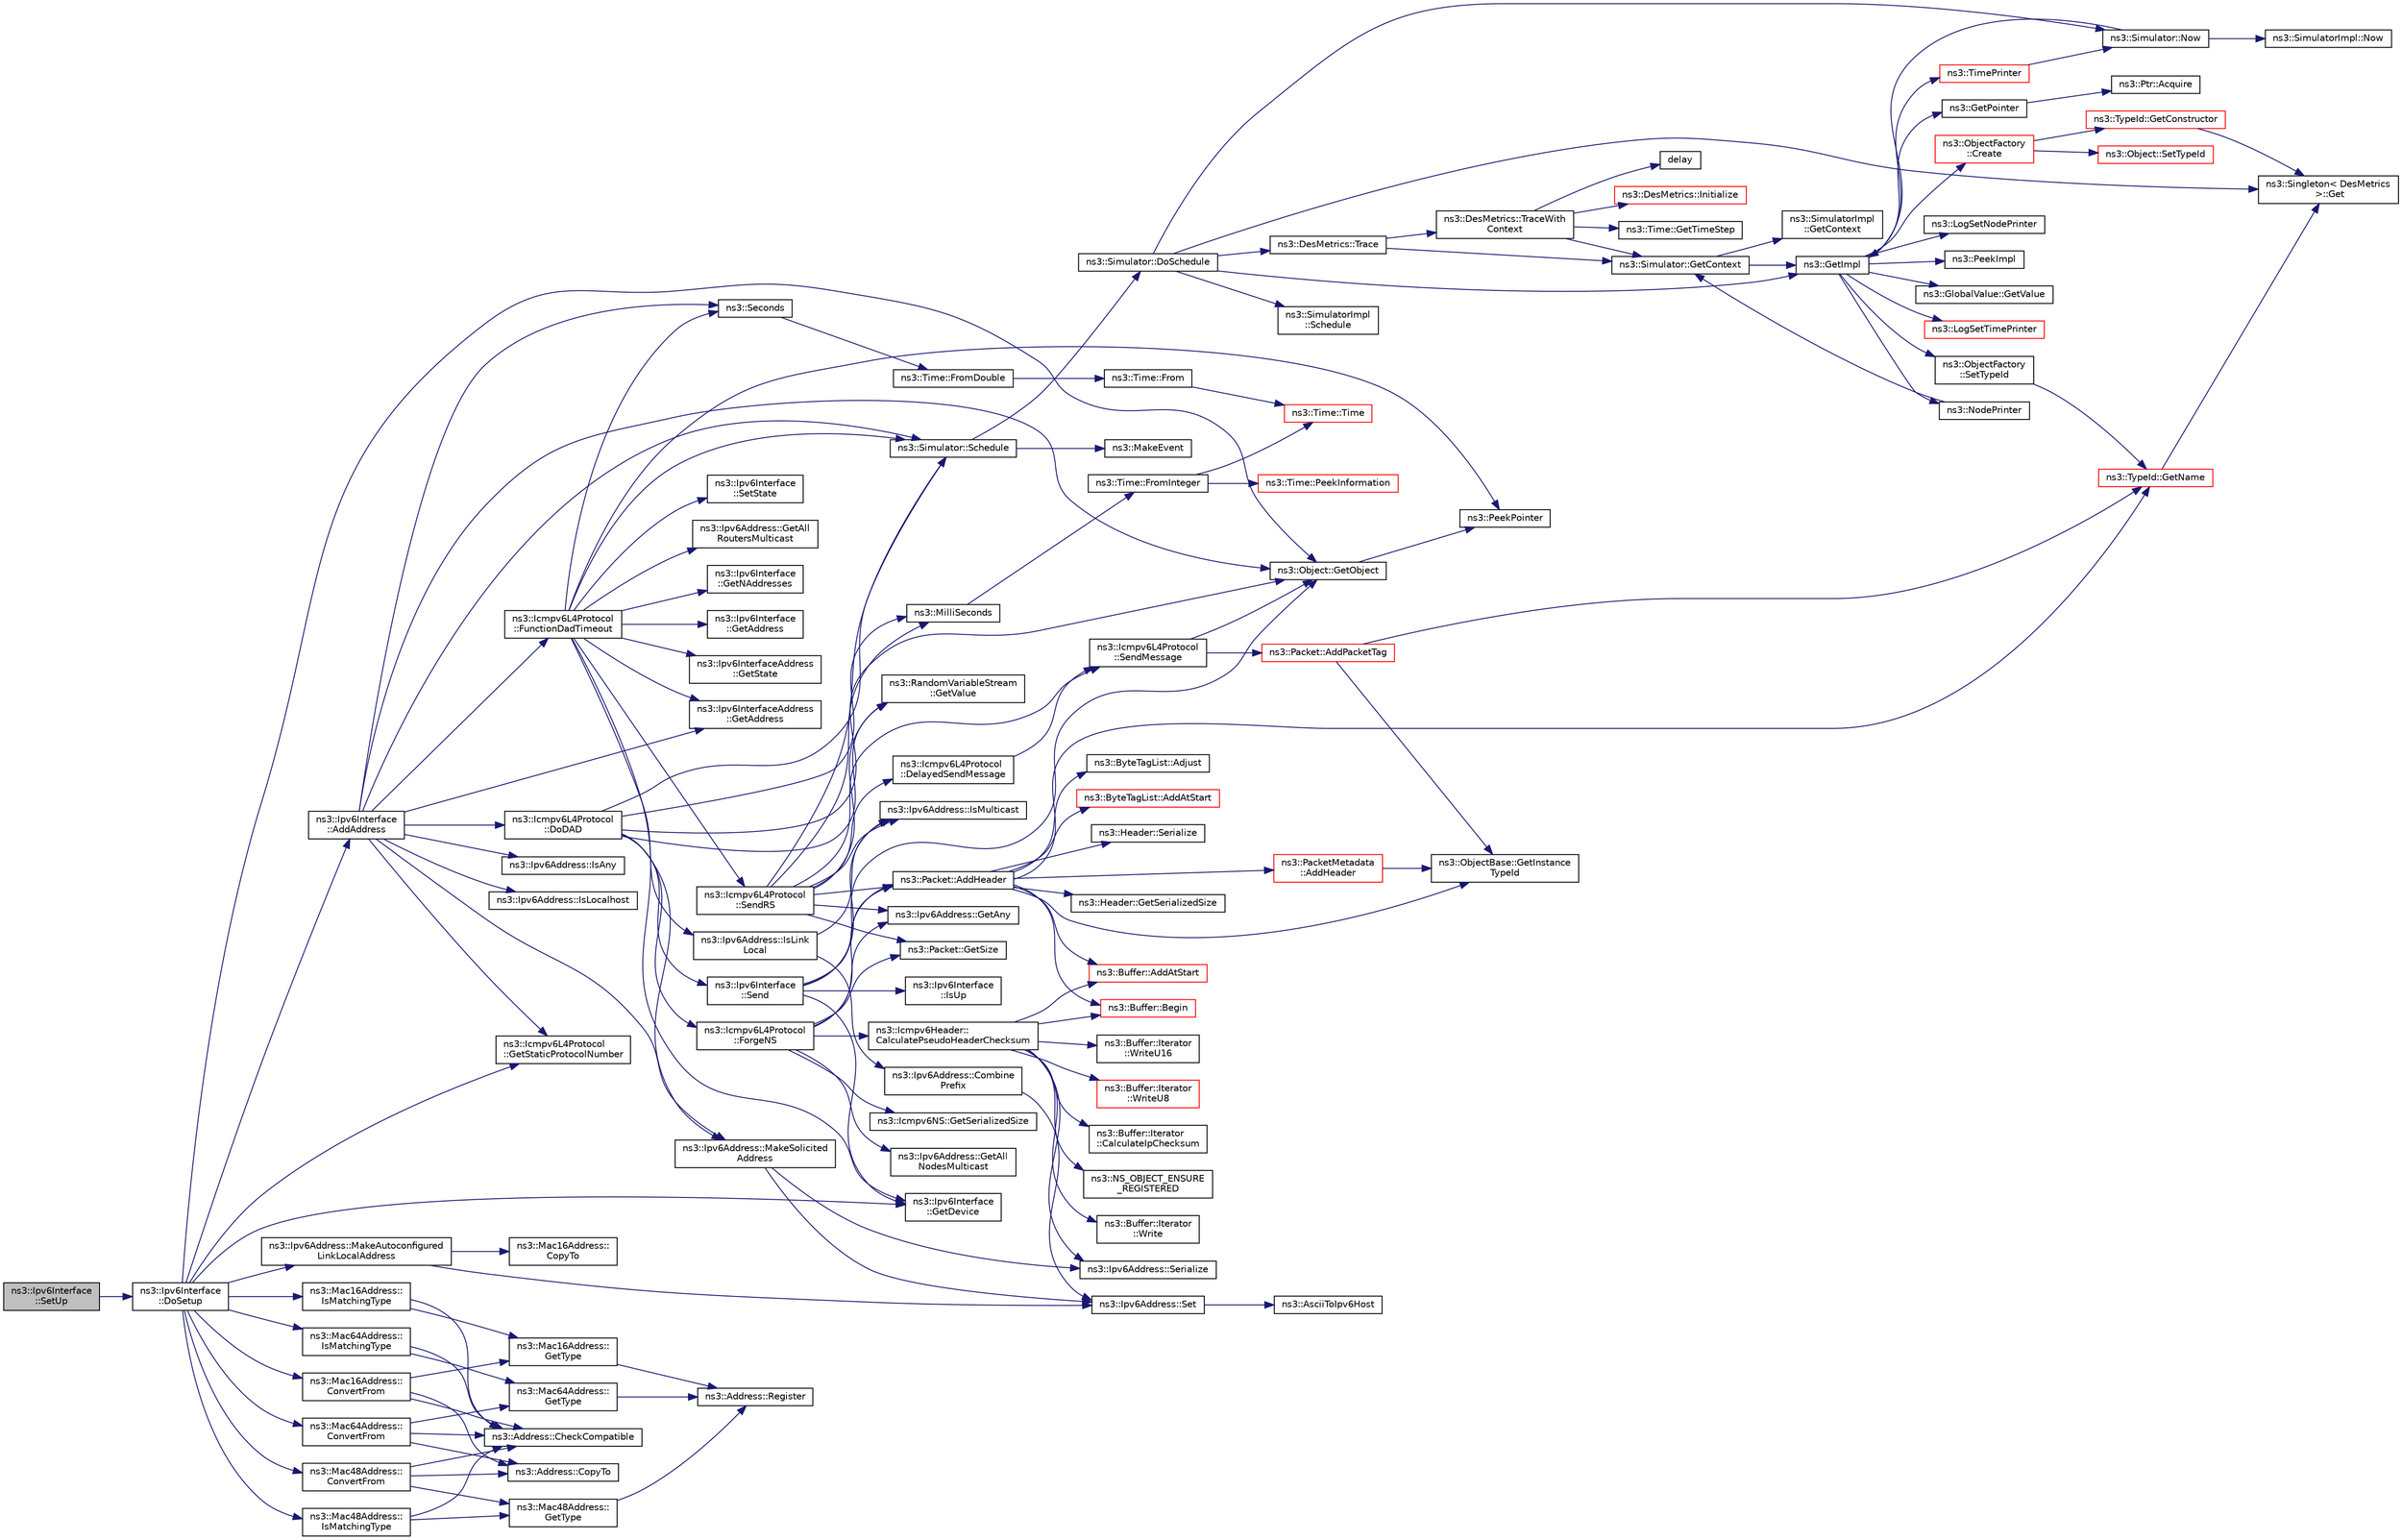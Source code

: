 digraph "ns3::Ipv6Interface::SetUp"
{
  edge [fontname="Helvetica",fontsize="10",labelfontname="Helvetica",labelfontsize="10"];
  node [fontname="Helvetica",fontsize="10",shape=record];
  rankdir="LR";
  Node1 [label="ns3::Ipv6Interface\l::SetUp",height=0.2,width=0.4,color="black", fillcolor="grey75", style="filled", fontcolor="black"];
  Node1 -> Node2 [color="midnightblue",fontsize="10",style="solid"];
  Node2 [label="ns3::Ipv6Interface\l::DoSetup",height=0.2,width=0.4,color="black", fillcolor="white", style="filled",URL="$de/d70/classns3_1_1Ipv6Interface.html#a394066472c703fcf39d17f1bfcc9191e",tooltip="Initialize interface. "];
  Node2 -> Node3 [color="midnightblue",fontsize="10",style="solid"];
  Node3 [label="ns3::Ipv6Interface\l::GetDevice",height=0.2,width=0.4,color="black", fillcolor="white", style="filled",URL="$de/d70/classns3_1_1Ipv6Interface.html#a31e06ee5ec327437ab37dddab3c85807",tooltip="Get the NetDevice. "];
  Node2 -> Node4 [color="midnightblue",fontsize="10",style="solid"];
  Node4 [label="ns3::Mac64Address::\lIsMatchingType",height=0.2,width=0.4,color="black", fillcolor="white", style="filled",URL="$d7/d9c/classns3_1_1Mac64Address.html#a50014d1350f72b89857f0262be927073"];
  Node4 -> Node5 [color="midnightblue",fontsize="10",style="solid"];
  Node5 [label="ns3::Address::CheckCompatible",height=0.2,width=0.4,color="black", fillcolor="white", style="filled",URL="$d2/d5f/classns3_1_1Address.html#a38688466338cf075e21fe45f7207c51f"];
  Node4 -> Node6 [color="midnightblue",fontsize="10",style="solid"];
  Node6 [label="ns3::Mac64Address::\lGetType",height=0.2,width=0.4,color="black", fillcolor="white", style="filled",URL="$d7/d9c/classns3_1_1Mac64Address.html#aa84ce4d8d0d5b5454778b54757abfaa3",tooltip="Return the Type of address. "];
  Node6 -> Node7 [color="midnightblue",fontsize="10",style="solid"];
  Node7 [label="ns3::Address::Register",height=0.2,width=0.4,color="black", fillcolor="white", style="filled",URL="$d2/d5f/classns3_1_1Address.html#a75d239c79bb3c39d64a8db4f2d3d9b20"];
  Node2 -> Node8 [color="midnightblue",fontsize="10",style="solid"];
  Node8 [label="ns3::Ipv6Address::MakeAutoconfigured\lLinkLocalAddress",height=0.2,width=0.4,color="black", fillcolor="white", style="filled",URL="$d5/de6/classns3_1_1Ipv6Address.html#af57fd659aa3c06013ce1b75fb97f9fc5",tooltip="Make the autoconfigured link-local IPv6 address with Mac16Address. "];
  Node8 -> Node9 [color="midnightblue",fontsize="10",style="solid"];
  Node9 [label="ns3::Mac16Address::\lCopyTo",height=0.2,width=0.4,color="black", fillcolor="white", style="filled",URL="$d9/d35/classns3_1_1Mac16Address.html#a56494cead46ca8b9fcb5b716e1416180"];
  Node8 -> Node10 [color="midnightblue",fontsize="10",style="solid"];
  Node10 [label="ns3::Ipv6Address::Set",height=0.2,width=0.4,color="black", fillcolor="white", style="filled",URL="$d5/de6/classns3_1_1Ipv6Address.html#aa5566a72cd0db41ef149a444977b6d7f",tooltip="Sets an Ipv6Address by parsing the input C-string. "];
  Node10 -> Node11 [color="midnightblue",fontsize="10",style="solid"];
  Node11 [label="ns3::AsciiToIpv6Host",height=0.2,width=0.4,color="black", fillcolor="white", style="filled",URL="$d7/d2e/namespacens3.html#aba8266b47e04689cbaa4d1c34e68fedf",tooltip="Convert an IPv6 C-string into a 128-bit representation. "];
  Node2 -> Node12 [color="midnightblue",fontsize="10",style="solid"];
  Node12 [label="ns3::Mac64Address::\lConvertFrom",height=0.2,width=0.4,color="black", fillcolor="white", style="filled",URL="$d7/d9c/classns3_1_1Mac64Address.html#a9d73aef28cf6b6edf423b418ce014b10"];
  Node12 -> Node5 [color="midnightblue",fontsize="10",style="solid"];
  Node12 -> Node6 [color="midnightblue",fontsize="10",style="solid"];
  Node12 -> Node13 [color="midnightblue",fontsize="10",style="solid"];
  Node13 [label="ns3::Address::CopyTo",height=0.2,width=0.4,color="black", fillcolor="white", style="filled",URL="$d2/d5f/classns3_1_1Address.html#a6d2f5089f145dc5ce1e20abc263d511d",tooltip="Copy the address bytes into a buffer. "];
  Node2 -> Node14 [color="midnightblue",fontsize="10",style="solid"];
  Node14 [label="ns3::Ipv6Interface\l::AddAddress",height=0.2,width=0.4,color="black", fillcolor="white", style="filled",URL="$de/d70/classns3_1_1Ipv6Interface.html#a8faa5a72b30720eb01f9fc1d1113ad19",tooltip="Add an IPv6 address. "];
  Node14 -> Node15 [color="midnightblue",fontsize="10",style="solid"];
  Node15 [label="ns3::Ipv6InterfaceAddress\l::GetAddress",height=0.2,width=0.4,color="black", fillcolor="white", style="filled",URL="$dc/d62/classns3_1_1Ipv6InterfaceAddress.html#a80d4caacff72bddc3045a5929519e107",tooltip="Get the IPv6 address. "];
  Node14 -> Node16 [color="midnightblue",fontsize="10",style="solid"];
  Node16 [label="ns3::Ipv6Address::IsAny",height=0.2,width=0.4,color="black", fillcolor="white", style="filled",URL="$d5/de6/classns3_1_1Ipv6Address.html#a6f15ff7a41a6ae2171cdeda2a53179b8",tooltip="If the IPv6 address is the \"Any\" address. "];
  Node14 -> Node17 [color="midnightblue",fontsize="10",style="solid"];
  Node17 [label="ns3::Ipv6Address::MakeSolicited\lAddress",height=0.2,width=0.4,color="black", fillcolor="white", style="filled",URL="$d5/de6/classns3_1_1Ipv6Address.html#a1f6831d89cb902b8af5c73baaab97832",tooltip="Make the solicited IPv6 address. "];
  Node17 -> Node18 [color="midnightblue",fontsize="10",style="solid"];
  Node18 [label="ns3::Ipv6Address::Serialize",height=0.2,width=0.4,color="black", fillcolor="white", style="filled",URL="$d5/de6/classns3_1_1Ipv6Address.html#adf5b453892de2893a371380ab299db88",tooltip="Serialize this address to a 16-byte buffer. "];
  Node17 -> Node10 [color="midnightblue",fontsize="10",style="solid"];
  Node14 -> Node19 [color="midnightblue",fontsize="10",style="solid"];
  Node19 [label="ns3::Ipv6Address::IsLocalhost",height=0.2,width=0.4,color="black", fillcolor="white", style="filled",URL="$d5/de6/classns3_1_1Ipv6Address.html#a73db75839a77d0ef0ec0770fb4dc06cd",tooltip="If the IPv6 address is localhost (::1). "];
  Node14 -> Node20 [color="midnightblue",fontsize="10",style="solid"];
  Node20 [label="ns3::Object::GetObject",height=0.2,width=0.4,color="black", fillcolor="white", style="filled",URL="$d9/d77/classns3_1_1Object.html#a13e18c00017096c8381eb651d5bd0783"];
  Node20 -> Node21 [color="midnightblue",fontsize="10",style="solid"];
  Node21 [label="ns3::PeekPointer",height=0.2,width=0.4,color="black", fillcolor="white", style="filled",URL="$d7/d2e/namespacens3.html#af2a7557fe9afdd98d8f6f8f6e412cf5a"];
  Node14 -> Node22 [color="midnightblue",fontsize="10",style="solid"];
  Node22 [label="ns3::Icmpv6L4Protocol\l::GetStaticProtocolNumber",height=0.2,width=0.4,color="black", fillcolor="white", style="filled",URL="$d7/d1d/classns3_1_1Icmpv6L4Protocol.html#af845269e6c3f4509a4e287195c965afc",tooltip="Get ICMPv6 protocol number. "];
  Node14 -> Node23 [color="midnightblue",fontsize="10",style="solid"];
  Node23 [label="ns3::Simulator::Schedule",height=0.2,width=0.4,color="black", fillcolor="white", style="filled",URL="$d7/deb/classns3_1_1Simulator.html#a671882c894a08af4a5e91181bf1eec13"];
  Node23 -> Node24 [color="midnightblue",fontsize="10",style="solid"];
  Node24 [label="ns3::Simulator::DoSchedule",height=0.2,width=0.4,color="black", fillcolor="white", style="filled",URL="$d7/deb/classns3_1_1Simulator.html#a47af23973938819bdc89cb2807e09ed5"];
  Node24 -> Node25 [color="midnightblue",fontsize="10",style="solid"];
  Node25 [label="ns3::Singleton\< DesMetrics\l \>::Get",height=0.2,width=0.4,color="black", fillcolor="white", style="filled",URL="$d8/d77/classns3_1_1Singleton.html#a80a2cd3c25a27ea72add7a9f7a141ffa"];
  Node24 -> Node26 [color="midnightblue",fontsize="10",style="solid"];
  Node26 [label="ns3::DesMetrics::Trace",height=0.2,width=0.4,color="black", fillcolor="white", style="filled",URL="$d5/d69/classns3_1_1DesMetrics.html#ab7c6c097412d0398affbc9f8d2643160"];
  Node26 -> Node27 [color="midnightblue",fontsize="10",style="solid"];
  Node27 [label="ns3::DesMetrics::TraceWith\lContext",height=0.2,width=0.4,color="black", fillcolor="white", style="filled",URL="$d5/d69/classns3_1_1DesMetrics.html#abc404d9eee92f4e8fd67f5d200490ed6"];
  Node27 -> Node28 [color="midnightblue",fontsize="10",style="solid"];
  Node28 [label="ns3::DesMetrics::Initialize",height=0.2,width=0.4,color="red", fillcolor="white", style="filled",URL="$d5/d69/classns3_1_1DesMetrics.html#a63bf3891d9fd2cf8c76b375b3db67756"];
  Node27 -> Node29 [color="midnightblue",fontsize="10",style="solid"];
  Node29 [label="ns3::Simulator::GetContext",height=0.2,width=0.4,color="black", fillcolor="white", style="filled",URL="$d7/deb/classns3_1_1Simulator.html#a8514b74ee2c42916b351b33c4a963bb0"];
  Node29 -> Node30 [color="midnightblue",fontsize="10",style="solid"];
  Node30 [label="ns3::GetImpl",height=0.2,width=0.4,color="black", fillcolor="white", style="filled",URL="$d4/d8b/group__simulator.html#ga42eb4eddad41528d4d99794a3dae3fd0",tooltip="Get the SimulatorImpl singleton. "];
  Node30 -> Node31 [color="midnightblue",fontsize="10",style="solid"];
  Node31 [label="ns3::PeekImpl",height=0.2,width=0.4,color="black", fillcolor="white", style="filled",URL="$d4/d8b/group__simulator.html#ga233c5c38de117e4e4a5a9cd168694792",tooltip="Get the static SimulatorImpl instance. "];
  Node30 -> Node32 [color="midnightblue",fontsize="10",style="solid"];
  Node32 [label="ns3::GlobalValue::GetValue",height=0.2,width=0.4,color="black", fillcolor="white", style="filled",URL="$dc/d02/classns3_1_1GlobalValue.html#aa33773cb952ba3c285a03ae2c4769b84"];
  Node30 -> Node33 [color="midnightblue",fontsize="10",style="solid"];
  Node33 [label="ns3::ObjectFactory\l::SetTypeId",height=0.2,width=0.4,color="black", fillcolor="white", style="filled",URL="$d5/d0d/classns3_1_1ObjectFactory.html#a77dcd099064038a1eb7a6b8251229ec3"];
  Node33 -> Node34 [color="midnightblue",fontsize="10",style="solid"];
  Node34 [label="ns3::TypeId::GetName",height=0.2,width=0.4,color="red", fillcolor="white", style="filled",URL="$d6/d11/classns3_1_1TypeId.html#aa3c41c79ae428b3cb396a9c6bb3ef314"];
  Node34 -> Node25 [color="midnightblue",fontsize="10",style="solid"];
  Node30 -> Node35 [color="midnightblue",fontsize="10",style="solid"];
  Node35 [label="ns3::GetPointer",height=0.2,width=0.4,color="black", fillcolor="white", style="filled",URL="$d7/d2e/namespacens3.html#ab4e173cdfd43d17c1a40d5348510a670"];
  Node35 -> Node36 [color="midnightblue",fontsize="10",style="solid"];
  Node36 [label="ns3::Ptr::Acquire",height=0.2,width=0.4,color="black", fillcolor="white", style="filled",URL="$dc/d90/classns3_1_1Ptr.html#a9579b15e8c42dcdff5869d9d987562fb"];
  Node30 -> Node37 [color="midnightblue",fontsize="10",style="solid"];
  Node37 [label="ns3::ObjectFactory\l::Create",height=0.2,width=0.4,color="red", fillcolor="white", style="filled",URL="$d5/d0d/classns3_1_1ObjectFactory.html#a18152e93f0a6fe184ed7300cb31e9896"];
  Node37 -> Node38 [color="midnightblue",fontsize="10",style="solid"];
  Node38 [label="ns3::TypeId::GetConstructor",height=0.2,width=0.4,color="red", fillcolor="white", style="filled",URL="$d6/d11/classns3_1_1TypeId.html#ad9b0bc71ee7593a1ff23ff8d53938e95"];
  Node38 -> Node25 [color="midnightblue",fontsize="10",style="solid"];
  Node37 -> Node39 [color="midnightblue",fontsize="10",style="solid"];
  Node39 [label="ns3::Object::SetTypeId",height=0.2,width=0.4,color="red", fillcolor="white", style="filled",URL="$d9/d77/classns3_1_1Object.html#a19b1ebd8ec8fe404845e665880a6c5ad"];
  Node30 -> Node40 [color="midnightblue",fontsize="10",style="solid"];
  Node40 [label="ns3::LogSetTimePrinter",height=0.2,width=0.4,color="red", fillcolor="white", style="filled",URL="$d7/d2e/namespacens3.html#acf6a1749b3febc5a6a5b2b8620138d80"];
  Node30 -> Node41 [color="midnightblue",fontsize="10",style="solid"];
  Node41 [label="ns3::TimePrinter",height=0.2,width=0.4,color="red", fillcolor="white", style="filled",URL="$d8/dff/group__logging.html#gaaad3642e8247a056cd83001d805b0812"];
  Node41 -> Node42 [color="midnightblue",fontsize="10",style="solid"];
  Node42 [label="ns3::Simulator::Now",height=0.2,width=0.4,color="black", fillcolor="white", style="filled",URL="$d7/deb/classns3_1_1Simulator.html#ac3178fa975b419f7875e7105be122800"];
  Node42 -> Node30 [color="midnightblue",fontsize="10",style="solid"];
  Node42 -> Node43 [color="midnightblue",fontsize="10",style="solid"];
  Node43 [label="ns3::SimulatorImpl::Now",height=0.2,width=0.4,color="black", fillcolor="white", style="filled",URL="$d2/d19/classns3_1_1SimulatorImpl.html#aa516c50060846adc6fd316e83ef0797c"];
  Node30 -> Node44 [color="midnightblue",fontsize="10",style="solid"];
  Node44 [label="ns3::LogSetNodePrinter",height=0.2,width=0.4,color="black", fillcolor="white", style="filled",URL="$d7/d2e/namespacens3.html#aa6e659ca357c8309352fa0f146793810"];
  Node30 -> Node45 [color="midnightblue",fontsize="10",style="solid"];
  Node45 [label="ns3::NodePrinter",height=0.2,width=0.4,color="black", fillcolor="white", style="filled",URL="$d8/dff/group__logging.html#gaaffbf70ff3766cd62b8bbd9b140d2a1b"];
  Node45 -> Node29 [color="midnightblue",fontsize="10",style="solid"];
  Node29 -> Node46 [color="midnightblue",fontsize="10",style="solid"];
  Node46 [label="ns3::SimulatorImpl\l::GetContext",height=0.2,width=0.4,color="black", fillcolor="white", style="filled",URL="$d2/d19/classns3_1_1SimulatorImpl.html#a8b66270c97766c0adb997e2535648557"];
  Node27 -> Node47 [color="midnightblue",fontsize="10",style="solid"];
  Node47 [label="ns3::Time::GetTimeStep",height=0.2,width=0.4,color="black", fillcolor="white", style="filled",URL="$dc/d04/classns3_1_1Time.html#a40a7025b73dac7d02f8a4e1e54eaa5b5"];
  Node27 -> Node48 [color="midnightblue",fontsize="10",style="solid"];
  Node48 [label="delay",height=0.2,width=0.4,color="black", fillcolor="white", style="filled",URL="$d8/d68/lte_2model_2fading-traces_2fading__trace__generator_8m.html#a7964e6aa8f61a9d28973c8267a606ad8"];
  Node26 -> Node29 [color="midnightblue",fontsize="10",style="solid"];
  Node24 -> Node42 [color="midnightblue",fontsize="10",style="solid"];
  Node24 -> Node30 [color="midnightblue",fontsize="10",style="solid"];
  Node24 -> Node49 [color="midnightblue",fontsize="10",style="solid"];
  Node49 [label="ns3::SimulatorImpl\l::Schedule",height=0.2,width=0.4,color="black", fillcolor="white", style="filled",URL="$d2/d19/classns3_1_1SimulatorImpl.html#a24eac97ca7dc0e64162e3596064cfb5c"];
  Node23 -> Node50 [color="midnightblue",fontsize="10",style="solid"];
  Node50 [label="ns3::MakeEvent",height=0.2,width=0.4,color="black", fillcolor="white", style="filled",URL="$d0/dac/group__makeeventfnptr.html#ga289a28a2497c18a9bd299e5e2014094b"];
  Node14 -> Node51 [color="midnightblue",fontsize="10",style="solid"];
  Node51 [label="ns3::Seconds",height=0.2,width=0.4,color="black", fillcolor="white", style="filled",URL="$d1/dec/group__timecivil.html#ga33c34b816f8ff6628e33d5c8e9713b9e"];
  Node51 -> Node52 [color="midnightblue",fontsize="10",style="solid"];
  Node52 [label="ns3::Time::FromDouble",height=0.2,width=0.4,color="black", fillcolor="white", style="filled",URL="$dc/d04/classns3_1_1Time.html#a60e845f4a74e62495b86356afe604cb4"];
  Node52 -> Node53 [color="midnightblue",fontsize="10",style="solid"];
  Node53 [label="ns3::Time::From",height=0.2,width=0.4,color="black", fillcolor="white", style="filled",URL="$dc/d04/classns3_1_1Time.html#a34e4acc13d0e08cc8cb9cd3b838b9baf"];
  Node53 -> Node54 [color="midnightblue",fontsize="10",style="solid"];
  Node54 [label="ns3::Time::Time",height=0.2,width=0.4,color="red", fillcolor="white", style="filled",URL="$dc/d04/classns3_1_1Time.html#a8a39dc1b8cbbd7fe6d940e492d1b925e"];
  Node14 -> Node55 [color="midnightblue",fontsize="10",style="solid"];
  Node55 [label="ns3::Icmpv6L4Protocol\l::DoDAD",height=0.2,width=0.4,color="black", fillcolor="white", style="filled",URL="$d7/d1d/classns3_1_1Icmpv6L4Protocol.html#a926ea8e638e30cee8c3c17d4141f3f58",tooltip="Do the Duplication Address Detection (DAD). It consists in sending a NS with our IPv6 as target..."];
  Node55 -> Node20 [color="midnightblue",fontsize="10",style="solid"];
  Node55 -> Node56 [color="midnightblue",fontsize="10",style="solid"];
  Node56 [label="ns3::Icmpv6L4Protocol\l::ForgeNS",height=0.2,width=0.4,color="black", fillcolor="white", style="filled",URL="$d7/d1d/classns3_1_1Icmpv6L4Protocol.html#adb98e7ef239b59c186a7c96bf9735068",tooltip="Forge a Neighbor Solicitation. "];
  Node56 -> Node57 [color="midnightblue",fontsize="10",style="solid"];
  Node57 [label="ns3::Ipv6Address::GetAny",height=0.2,width=0.4,color="black", fillcolor="white", style="filled",URL="$d5/de6/classns3_1_1Ipv6Address.html#a2783e8badfc98c8b0a8508bba6e1b91e",tooltip="Get the \"any\" (::) Ipv6Address. "];
  Node56 -> Node58 [color="midnightblue",fontsize="10",style="solid"];
  Node58 [label="ns3::Ipv6Address::GetAll\lNodesMulticast",height=0.2,width=0.4,color="black", fillcolor="white", style="filled",URL="$d5/de6/classns3_1_1Ipv6Address.html#a11e6e4228d3d6e814b2c5ffc18c8ed20",tooltip="Get the \"all nodes multicast\" address. "];
  Node56 -> Node59 [color="midnightblue",fontsize="10",style="solid"];
  Node59 [label="ns3::Packet::AddHeader",height=0.2,width=0.4,color="black", fillcolor="white", style="filled",URL="$dd/d7a/classns3_1_1Packet.html#a465108c595a0bc592095cbcab1832ed8",tooltip="Add header to this packet. "];
  Node59 -> Node60 [color="midnightblue",fontsize="10",style="solid"];
  Node60 [label="ns3::Header::GetSerializedSize",height=0.2,width=0.4,color="black", fillcolor="white", style="filled",URL="$d6/dae/classns3_1_1Header.html#a6ef0497eabc1b1fb0ad42738eb73f934"];
  Node59 -> Node61 [color="midnightblue",fontsize="10",style="solid"];
  Node61 [label="ns3::ObjectBase::GetInstance\lTypeId",height=0.2,width=0.4,color="black", fillcolor="white", style="filled",URL="$d2/dac/classns3_1_1ObjectBase.html#abe5b43a6f5b99a92a4c3122db31f06fb"];
  Node59 -> Node34 [color="midnightblue",fontsize="10",style="solid"];
  Node59 -> Node62 [color="midnightblue",fontsize="10",style="solid"];
  Node62 [label="ns3::Buffer::AddAtStart",height=0.2,width=0.4,color="red", fillcolor="white", style="filled",URL="$da/d85/classns3_1_1Buffer.html#a8abd8164c3671d3dadc98fc66fade7b1"];
  Node59 -> Node63 [color="midnightblue",fontsize="10",style="solid"];
  Node63 [label="ns3::ByteTagList::Adjust",height=0.2,width=0.4,color="black", fillcolor="white", style="filled",URL="$dd/d64/classns3_1_1ByteTagList.html#a1fec06d7e6daaf8039cf2a148e4090f2"];
  Node59 -> Node64 [color="midnightblue",fontsize="10",style="solid"];
  Node64 [label="ns3::ByteTagList::AddAtStart",height=0.2,width=0.4,color="red", fillcolor="white", style="filled",URL="$dd/d64/classns3_1_1ByteTagList.html#acb4563fbe4299c55af41ba7a166b71d5"];
  Node59 -> Node65 [color="midnightblue",fontsize="10",style="solid"];
  Node65 [label="ns3::Header::Serialize",height=0.2,width=0.4,color="black", fillcolor="white", style="filled",URL="$d6/dae/classns3_1_1Header.html#afb61f1aac69ff8349a6bfe521fab5404"];
  Node59 -> Node66 [color="midnightblue",fontsize="10",style="solid"];
  Node66 [label="ns3::Buffer::Begin",height=0.2,width=0.4,color="red", fillcolor="white", style="filled",URL="$da/d85/classns3_1_1Buffer.html#a893d4bf50df13e730b6cd0fda91b967f"];
  Node59 -> Node67 [color="midnightblue",fontsize="10",style="solid"];
  Node67 [label="ns3::PacketMetadata\l::AddHeader",height=0.2,width=0.4,color="red", fillcolor="white", style="filled",URL="$d1/db1/classns3_1_1PacketMetadata.html#abdce736c4c5f647242f0808c0d2f9249",tooltip="Add an header. "];
  Node67 -> Node61 [color="midnightblue",fontsize="10",style="solid"];
  Node56 -> Node68 [color="midnightblue",fontsize="10",style="solid"];
  Node68 [label="ns3::Icmpv6Header::\lCalculatePseudoHeaderChecksum",height=0.2,width=0.4,color="black", fillcolor="white", style="filled",URL="$d9/d73/classns3_1_1Icmpv6Header.html#aa0598a05dad2904576ed853885f4ed40",tooltip="Calculate pseudo header checksum for IPv6. "];
  Node68 -> Node62 [color="midnightblue",fontsize="10",style="solid"];
  Node68 -> Node66 [color="midnightblue",fontsize="10",style="solid"];
  Node68 -> Node18 [color="midnightblue",fontsize="10",style="solid"];
  Node68 -> Node69 [color="midnightblue",fontsize="10",style="solid"];
  Node69 [label="ns3::Buffer::Iterator\l::Write",height=0.2,width=0.4,color="black", fillcolor="white", style="filled",URL="$d0/daf/classns3_1_1Buffer_1_1Iterator.html#a087b4e6b5d038544c750c741e8932d69"];
  Node68 -> Node70 [color="midnightblue",fontsize="10",style="solid"];
  Node70 [label="ns3::Buffer::Iterator\l::WriteU16",height=0.2,width=0.4,color="black", fillcolor="white", style="filled",URL="$d0/daf/classns3_1_1Buffer_1_1Iterator.html#a67fdfa2b4295a6f807b9670c7c8e4c0b"];
  Node68 -> Node71 [color="midnightblue",fontsize="10",style="solid"];
  Node71 [label="ns3::Buffer::Iterator\l::WriteU8",height=0.2,width=0.4,color="red", fillcolor="white", style="filled",URL="$d0/daf/classns3_1_1Buffer_1_1Iterator.html#a3c7bacca6cbb821c9d14fa4626b7ae16"];
  Node68 -> Node72 [color="midnightblue",fontsize="10",style="solid"];
  Node72 [label="ns3::Buffer::Iterator\l::CalculateIpChecksum",height=0.2,width=0.4,color="black", fillcolor="white", style="filled",URL="$d0/daf/classns3_1_1Buffer_1_1Iterator.html#a3c7784ed3f45948da2cf8754ad1606d5",tooltip="Calculate the checksum. "];
  Node68 -> Node73 [color="midnightblue",fontsize="10",style="solid"];
  Node73 [label="ns3::NS_OBJECT_ENSURE\l_REGISTERED",height=0.2,width=0.4,color="black", fillcolor="white", style="filled",URL="$d7/d2e/namespacens3.html#ac633cbd86ee5879afd4312a843a9ff8c"];
  Node56 -> Node74 [color="midnightblue",fontsize="10",style="solid"];
  Node74 [label="ns3::Packet::GetSize",height=0.2,width=0.4,color="black", fillcolor="white", style="filled",URL="$dd/d7a/classns3_1_1Packet.html#a462855c9929954d4301a4edfe55f4f1c",tooltip="Returns the the size in bytes of the packet (including the zero-filled initial payload). "];
  Node56 -> Node75 [color="midnightblue",fontsize="10",style="solid"];
  Node75 [label="ns3::Icmpv6NS::GetSerializedSize",height=0.2,width=0.4,color="black", fillcolor="white", style="filled",URL="$d7/da5/classns3_1_1Icmpv6NS.html#afc5f70ae9881752c1108253ac26293b6",tooltip="Get the serialized size. "];
  Node55 -> Node17 [color="midnightblue",fontsize="10",style="solid"];
  Node55 -> Node23 [color="midnightblue",fontsize="10",style="solid"];
  Node55 -> Node76 [color="midnightblue",fontsize="10",style="solid"];
  Node76 [label="ns3::MilliSeconds",height=0.2,width=0.4,color="black", fillcolor="white", style="filled",URL="$d1/dec/group__timecivil.html#gaf26127cf4571146b83a92ee18679c7a9"];
  Node76 -> Node77 [color="midnightblue",fontsize="10",style="solid"];
  Node77 [label="ns3::Time::FromInteger",height=0.2,width=0.4,color="black", fillcolor="white", style="filled",URL="$dc/d04/classns3_1_1Time.html#a3e742c67b2764e75ff95f9b754d43fe9"];
  Node77 -> Node78 [color="midnightblue",fontsize="10",style="solid"];
  Node78 [label="ns3::Time::PeekInformation",height=0.2,width=0.4,color="red", fillcolor="white", style="filled",URL="$dc/d04/classns3_1_1Time.html#a0b023c55c20582aa7c1781aacf128034"];
  Node77 -> Node54 [color="midnightblue",fontsize="10",style="solid"];
  Node55 -> Node79 [color="midnightblue",fontsize="10",style="solid"];
  Node79 [label="ns3::RandomVariableStream\l::GetValue",height=0.2,width=0.4,color="black", fillcolor="white", style="filled",URL="$dc/daa/classns3_1_1RandomVariableStream.html#a4fa5944dc4cb11544e661ed23072b36c",tooltip="Get the next random value as a double drawn from the distribution. "];
  Node55 -> Node80 [color="midnightblue",fontsize="10",style="solid"];
  Node80 [label="ns3::Ipv6Interface\l::Send",height=0.2,width=0.4,color="black", fillcolor="white", style="filled",URL="$de/d70/classns3_1_1Ipv6Interface.html#aa3be8d7a7f0d8232e2ec9e900a98f727",tooltip="Send a packet through this interface. "];
  Node80 -> Node81 [color="midnightblue",fontsize="10",style="solid"];
  Node81 [label="ns3::Ipv6Interface\l::IsUp",height=0.2,width=0.4,color="black", fillcolor="white", style="filled",URL="$de/d70/classns3_1_1Ipv6Interface.html#acbf489ce5626123d75517db20de7dbbf",tooltip="Is the interface UP ? "];
  Node80 -> Node20 [color="midnightblue",fontsize="10",style="solid"];
  Node80 -> Node59 [color="midnightblue",fontsize="10",style="solid"];
  Node80 -> Node82 [color="midnightblue",fontsize="10",style="solid"];
  Node82 [label="ns3::Ipv6Address::IsMulticast",height=0.2,width=0.4,color="black", fillcolor="white", style="filled",URL="$d5/de6/classns3_1_1Ipv6Address.html#a0657bb007d3c5618f3f6000b5054df72",tooltip="If the IPv6 address is multicast (ff00::/8). "];
  Node80 -> Node3 [color="midnightblue",fontsize="10",style="solid"];
  Node14 -> Node83 [color="midnightblue",fontsize="10",style="solid"];
  Node83 [label="ns3::Icmpv6L4Protocol\l::FunctionDadTimeout",height=0.2,width=0.4,color="black", fillcolor="white", style="filled",URL="$d7/d1d/classns3_1_1Icmpv6L4Protocol.html#a0a7a989da20971c66f85b210be7559c1",tooltip="Function called when DAD timeout. "];
  Node83 -> Node84 [color="midnightblue",fontsize="10",style="solid"];
  Node84 [label="ns3::Ipv6Interface\l::GetNAddresses",height=0.2,width=0.4,color="black", fillcolor="white", style="filled",URL="$de/d70/classns3_1_1Ipv6Interface.html#ade16acbaaafcdd22f2de3ee7486cc778",tooltip="Get number of addresses on this IPv6 interface. "];
  Node83 -> Node85 [color="midnightblue",fontsize="10",style="solid"];
  Node85 [label="ns3::Ipv6Interface\l::GetAddress",height=0.2,width=0.4,color="black", fillcolor="white", style="filled",URL="$de/d70/classns3_1_1Ipv6Interface.html#ab76d19a817f0c9526a8bd8bde37561d7",tooltip="Get an address from IPv6 interface. "];
  Node83 -> Node15 [color="midnightblue",fontsize="10",style="solid"];
  Node83 -> Node86 [color="midnightblue",fontsize="10",style="solid"];
  Node86 [label="ns3::Ipv6InterfaceAddress\l::GetState",height=0.2,width=0.4,color="black", fillcolor="white", style="filled",URL="$dc/d62/classns3_1_1Ipv6InterfaceAddress.html#ae79f8a96c3e44de4ee7f0d41f1d13ac7",tooltip="Get the address state. "];
  Node83 -> Node87 [color="midnightblue",fontsize="10",style="solid"];
  Node87 [label="ns3::Ipv6Interface\l::SetState",height=0.2,width=0.4,color="black", fillcolor="white", style="filled",URL="$de/d70/classns3_1_1Ipv6Interface.html#af12aa1156e1c24b040dc3a409fc87bfe",tooltip="Update state of an interface address. "];
  Node83 -> Node3 [color="midnightblue",fontsize="10",style="solid"];
  Node83 -> Node88 [color="midnightblue",fontsize="10",style="solid"];
  Node88 [label="ns3::Ipv6Address::IsLink\lLocal",height=0.2,width=0.4,color="black", fillcolor="white", style="filled",URL="$d5/de6/classns3_1_1Ipv6Address.html#a881c3e796e2afdbd49b2ec630ada1126",tooltip="If the IPv6 address is a link-local address (fe80::/64). "];
  Node88 -> Node82 [color="midnightblue",fontsize="10",style="solid"];
  Node88 -> Node89 [color="midnightblue",fontsize="10",style="solid"];
  Node89 [label="ns3::Ipv6Address::Combine\lPrefix",height=0.2,width=0.4,color="black", fillcolor="white", style="filled",URL="$d5/de6/classns3_1_1Ipv6Address.html#a91f6e8c6a3020d592f45b8e33a79070f",tooltip="Combine this address with a prefix. "];
  Node89 -> Node10 [color="midnightblue",fontsize="10",style="solid"];
  Node83 -> Node23 [color="midnightblue",fontsize="10",style="solid"];
  Node83 -> Node51 [color="midnightblue",fontsize="10",style="solid"];
  Node83 -> Node90 [color="midnightblue",fontsize="10",style="solid"];
  Node90 [label="ns3::Icmpv6L4Protocol\l::SendRS",height=0.2,width=0.4,color="black", fillcolor="white", style="filled",URL="$d7/d1d/classns3_1_1Icmpv6L4Protocol.html#aaf09883d79f1a055df31d23089a0ea3b",tooltip="Send a Router Solicitation. "];
  Node90 -> Node57 [color="midnightblue",fontsize="10",style="solid"];
  Node90 -> Node59 [color="midnightblue",fontsize="10",style="solid"];
  Node90 -> Node74 [color="midnightblue",fontsize="10",style="solid"];
  Node90 -> Node82 [color="midnightblue",fontsize="10",style="solid"];
  Node90 -> Node91 [color="midnightblue",fontsize="10",style="solid"];
  Node91 [label="ns3::Icmpv6L4Protocol\l::SendMessage",height=0.2,width=0.4,color="black", fillcolor="white", style="filled",URL="$d7/d1d/classns3_1_1Icmpv6L4Protocol.html#aca22b3999b518531f807d822060a06a8",tooltip="Send a packet via ICMPv6, note that packet already contains ICMPv6 header. "];
  Node91 -> Node20 [color="midnightblue",fontsize="10",style="solid"];
  Node91 -> Node92 [color="midnightblue",fontsize="10",style="solid"];
  Node92 [label="ns3::Packet::AddPacketTag",height=0.2,width=0.4,color="red", fillcolor="white", style="filled",URL="$dd/d7a/classns3_1_1Packet.html#a7400b8655852f5271c5957250d0141af",tooltip="Add a packet tag. "];
  Node92 -> Node61 [color="midnightblue",fontsize="10",style="solid"];
  Node92 -> Node34 [color="midnightblue",fontsize="10",style="solid"];
  Node90 -> Node23 [color="midnightblue",fontsize="10",style="solid"];
  Node90 -> Node76 [color="midnightblue",fontsize="10",style="solid"];
  Node90 -> Node79 [color="midnightblue",fontsize="10",style="solid"];
  Node90 -> Node93 [color="midnightblue",fontsize="10",style="solid"];
  Node93 [label="ns3::Icmpv6L4Protocol\l::DelayedSendMessage",height=0.2,width=0.4,color="black", fillcolor="white", style="filled",URL="$d7/d1d/classns3_1_1Icmpv6L4Protocol.html#a3c4b85301ce19b8b2791402972553127",tooltip="Helper function used during delayed solicitation. Calls SendMessage internally. "];
  Node93 -> Node91 [color="midnightblue",fontsize="10",style="solid"];
  Node83 -> Node21 [color="midnightblue",fontsize="10",style="solid"];
  Node83 -> Node94 [color="midnightblue",fontsize="10",style="solid"];
  Node94 [label="ns3::Ipv6Address::GetAll\lRoutersMulticast",height=0.2,width=0.4,color="black", fillcolor="white", style="filled",URL="$d5/de6/classns3_1_1Ipv6Address.html#aae006ec0f2c8e0cfd792cc1427f493cf",tooltip="Get the \"all routers multicast\" address. "];
  Node2 -> Node95 [color="midnightblue",fontsize="10",style="solid"];
  Node95 [label="ns3::Mac48Address::\lIsMatchingType",height=0.2,width=0.4,color="black", fillcolor="white", style="filled",URL="$db/dee/classns3_1_1Mac48Address.html#a55cc1e3c6aa63fd1a4f8f7d9be4ae182"];
  Node95 -> Node5 [color="midnightblue",fontsize="10",style="solid"];
  Node95 -> Node96 [color="midnightblue",fontsize="10",style="solid"];
  Node96 [label="ns3::Mac48Address::\lGetType",height=0.2,width=0.4,color="black", fillcolor="white", style="filled",URL="$db/dee/classns3_1_1Mac48Address.html#a5d365853b58b7acb2cc1cf905115891b",tooltip="Return the Type of address. "];
  Node96 -> Node7 [color="midnightblue",fontsize="10",style="solid"];
  Node2 -> Node97 [color="midnightblue",fontsize="10",style="solid"];
  Node97 [label="ns3::Mac48Address::\lConvertFrom",height=0.2,width=0.4,color="black", fillcolor="white", style="filled",URL="$db/dee/classns3_1_1Mac48Address.html#a911ce13603a9ef837545a032b6523ae4"];
  Node97 -> Node5 [color="midnightblue",fontsize="10",style="solid"];
  Node97 -> Node96 [color="midnightblue",fontsize="10",style="solid"];
  Node97 -> Node13 [color="midnightblue",fontsize="10",style="solid"];
  Node2 -> Node98 [color="midnightblue",fontsize="10",style="solid"];
  Node98 [label="ns3::Mac16Address::\lIsMatchingType",height=0.2,width=0.4,color="black", fillcolor="white", style="filled",URL="$d9/d35/classns3_1_1Mac16Address.html#a2d7aa9e24afc8e02a25ab449b0b99b1f"];
  Node98 -> Node5 [color="midnightblue",fontsize="10",style="solid"];
  Node98 -> Node99 [color="midnightblue",fontsize="10",style="solid"];
  Node99 [label="ns3::Mac16Address::\lGetType",height=0.2,width=0.4,color="black", fillcolor="white", style="filled",URL="$d9/d35/classns3_1_1Mac16Address.html#a0cf82ff2c102274ac243b24f95992680",tooltip="Return the Type of address. "];
  Node99 -> Node7 [color="midnightblue",fontsize="10",style="solid"];
  Node2 -> Node100 [color="midnightblue",fontsize="10",style="solid"];
  Node100 [label="ns3::Mac16Address::\lConvertFrom",height=0.2,width=0.4,color="black", fillcolor="white", style="filled",URL="$d9/d35/classns3_1_1Mac16Address.html#a6822cde696a7be24782dc8e1de2f1449"];
  Node100 -> Node5 [color="midnightblue",fontsize="10",style="solid"];
  Node100 -> Node99 [color="midnightblue",fontsize="10",style="solid"];
  Node100 -> Node13 [color="midnightblue",fontsize="10",style="solid"];
  Node2 -> Node20 [color="midnightblue",fontsize="10",style="solid"];
  Node2 -> Node22 [color="midnightblue",fontsize="10",style="solid"];
}

